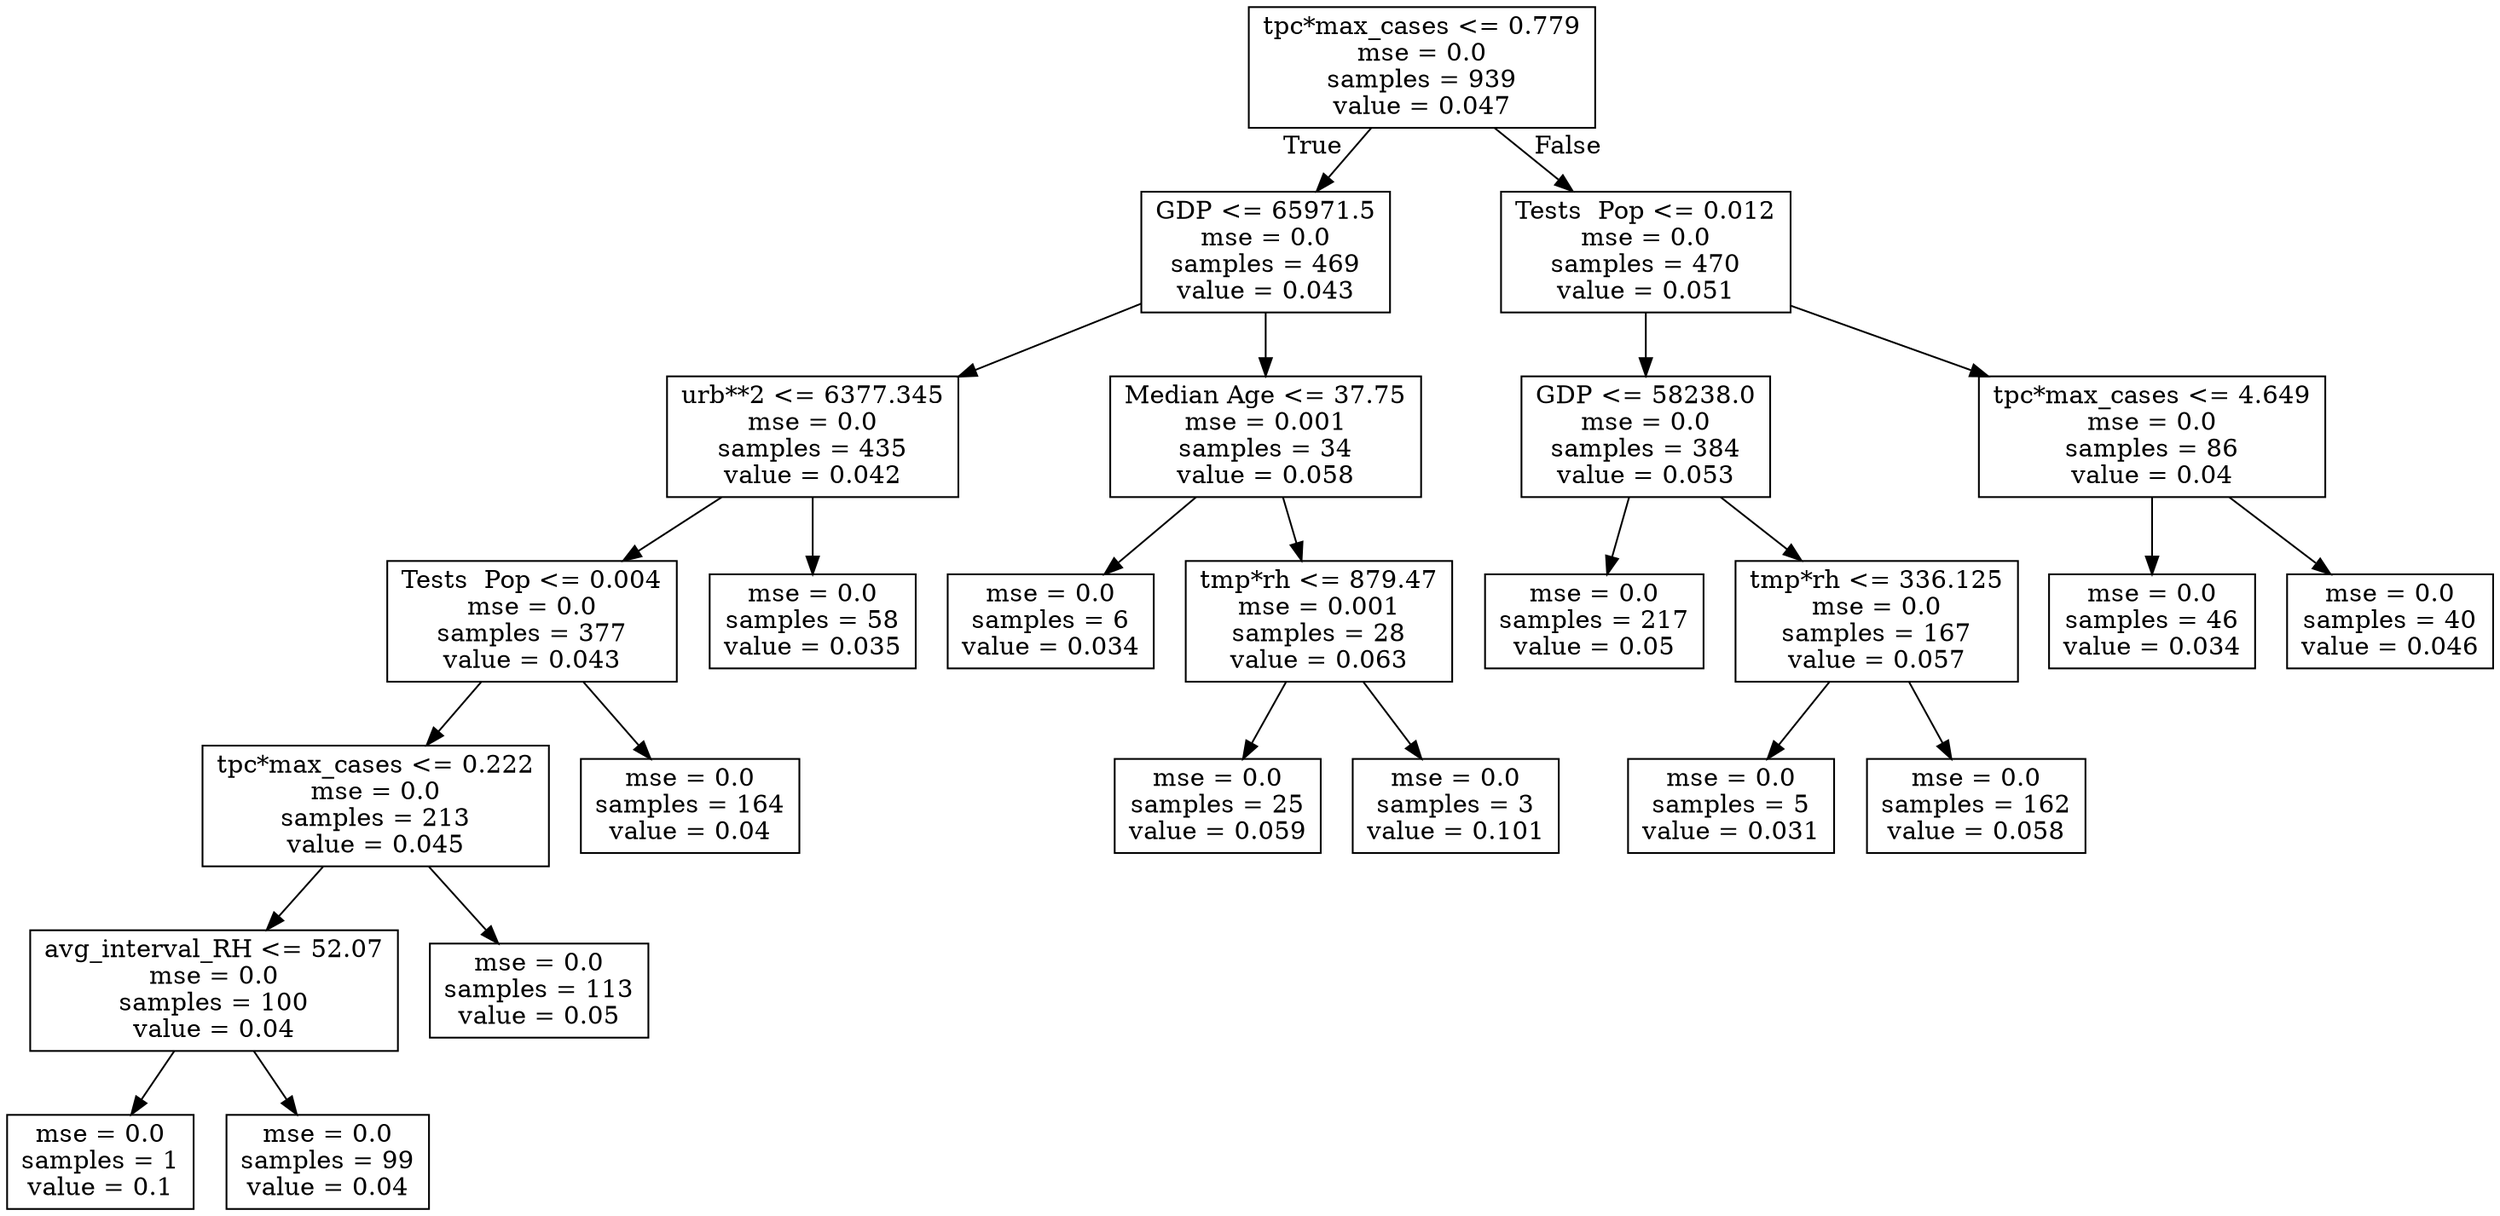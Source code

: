 digraph Tree {
node [shape=box] ;
0 [label="tpc*max_cases <= 0.779\nmse = 0.0\nsamples = 939\nvalue = 0.047"] ;
1 [label="GDP <= 65971.5\nmse = 0.0\nsamples = 469\nvalue = 0.043"] ;
0 -> 1 [labeldistance=2.5, labelangle=45, headlabel="True"] ;
2 [label="urb**2 <= 6377.345\nmse = 0.0\nsamples = 435\nvalue = 0.042"] ;
1 -> 2 ;
3 [label="Tests \ Pop <= 0.004\nmse = 0.0\nsamples = 377\nvalue = 0.043"] ;
2 -> 3 ;
4 [label="tpc*max_cases <= 0.222\nmse = 0.0\nsamples = 213\nvalue = 0.045"] ;
3 -> 4 ;
5 [label="avg_interval_RH <= 52.07\nmse = 0.0\nsamples = 100\nvalue = 0.04"] ;
4 -> 5 ;
6 [label="mse = 0.0\nsamples = 1\nvalue = 0.1"] ;
5 -> 6 ;
7 [label="mse = 0.0\nsamples = 99\nvalue = 0.04"] ;
5 -> 7 ;
8 [label="mse = 0.0\nsamples = 113\nvalue = 0.05"] ;
4 -> 8 ;
9 [label="mse = 0.0\nsamples = 164\nvalue = 0.04"] ;
3 -> 9 ;
10 [label="mse = 0.0\nsamples = 58\nvalue = 0.035"] ;
2 -> 10 ;
11 [label="Median Age <= 37.75\nmse = 0.001\nsamples = 34\nvalue = 0.058"] ;
1 -> 11 ;
12 [label="mse = 0.0\nsamples = 6\nvalue = 0.034"] ;
11 -> 12 ;
13 [label="tmp*rh <= 879.47\nmse = 0.001\nsamples = 28\nvalue = 0.063"] ;
11 -> 13 ;
14 [label="mse = 0.0\nsamples = 25\nvalue = 0.059"] ;
13 -> 14 ;
15 [label="mse = 0.0\nsamples = 3\nvalue = 0.101"] ;
13 -> 15 ;
16 [label="Tests \ Pop <= 0.012\nmse = 0.0\nsamples = 470\nvalue = 0.051"] ;
0 -> 16 [labeldistance=2.5, labelangle=-45, headlabel="False"] ;
17 [label="GDP <= 58238.0\nmse = 0.0\nsamples = 384\nvalue = 0.053"] ;
16 -> 17 ;
18 [label="mse = 0.0\nsamples = 217\nvalue = 0.05"] ;
17 -> 18 ;
19 [label="tmp*rh <= 336.125\nmse = 0.0\nsamples = 167\nvalue = 0.057"] ;
17 -> 19 ;
20 [label="mse = 0.0\nsamples = 5\nvalue = 0.031"] ;
19 -> 20 ;
21 [label="mse = 0.0\nsamples = 162\nvalue = 0.058"] ;
19 -> 21 ;
22 [label="tpc*max_cases <= 4.649\nmse = 0.0\nsamples = 86\nvalue = 0.04"] ;
16 -> 22 ;
23 [label="mse = 0.0\nsamples = 46\nvalue = 0.034"] ;
22 -> 23 ;
24 [label="mse = 0.0\nsamples = 40\nvalue = 0.046"] ;
22 -> 24 ;
}